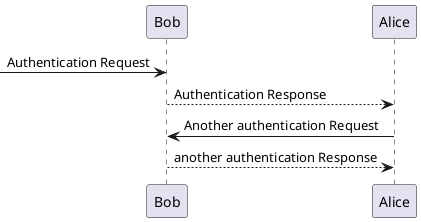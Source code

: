 @startuml

 -> Bob: Authentication Request
Bob --> Alice: Authentication Response

Alice -> Bob: Another authentication Request
Alice <-- Bob: another authentication Response
@enduml